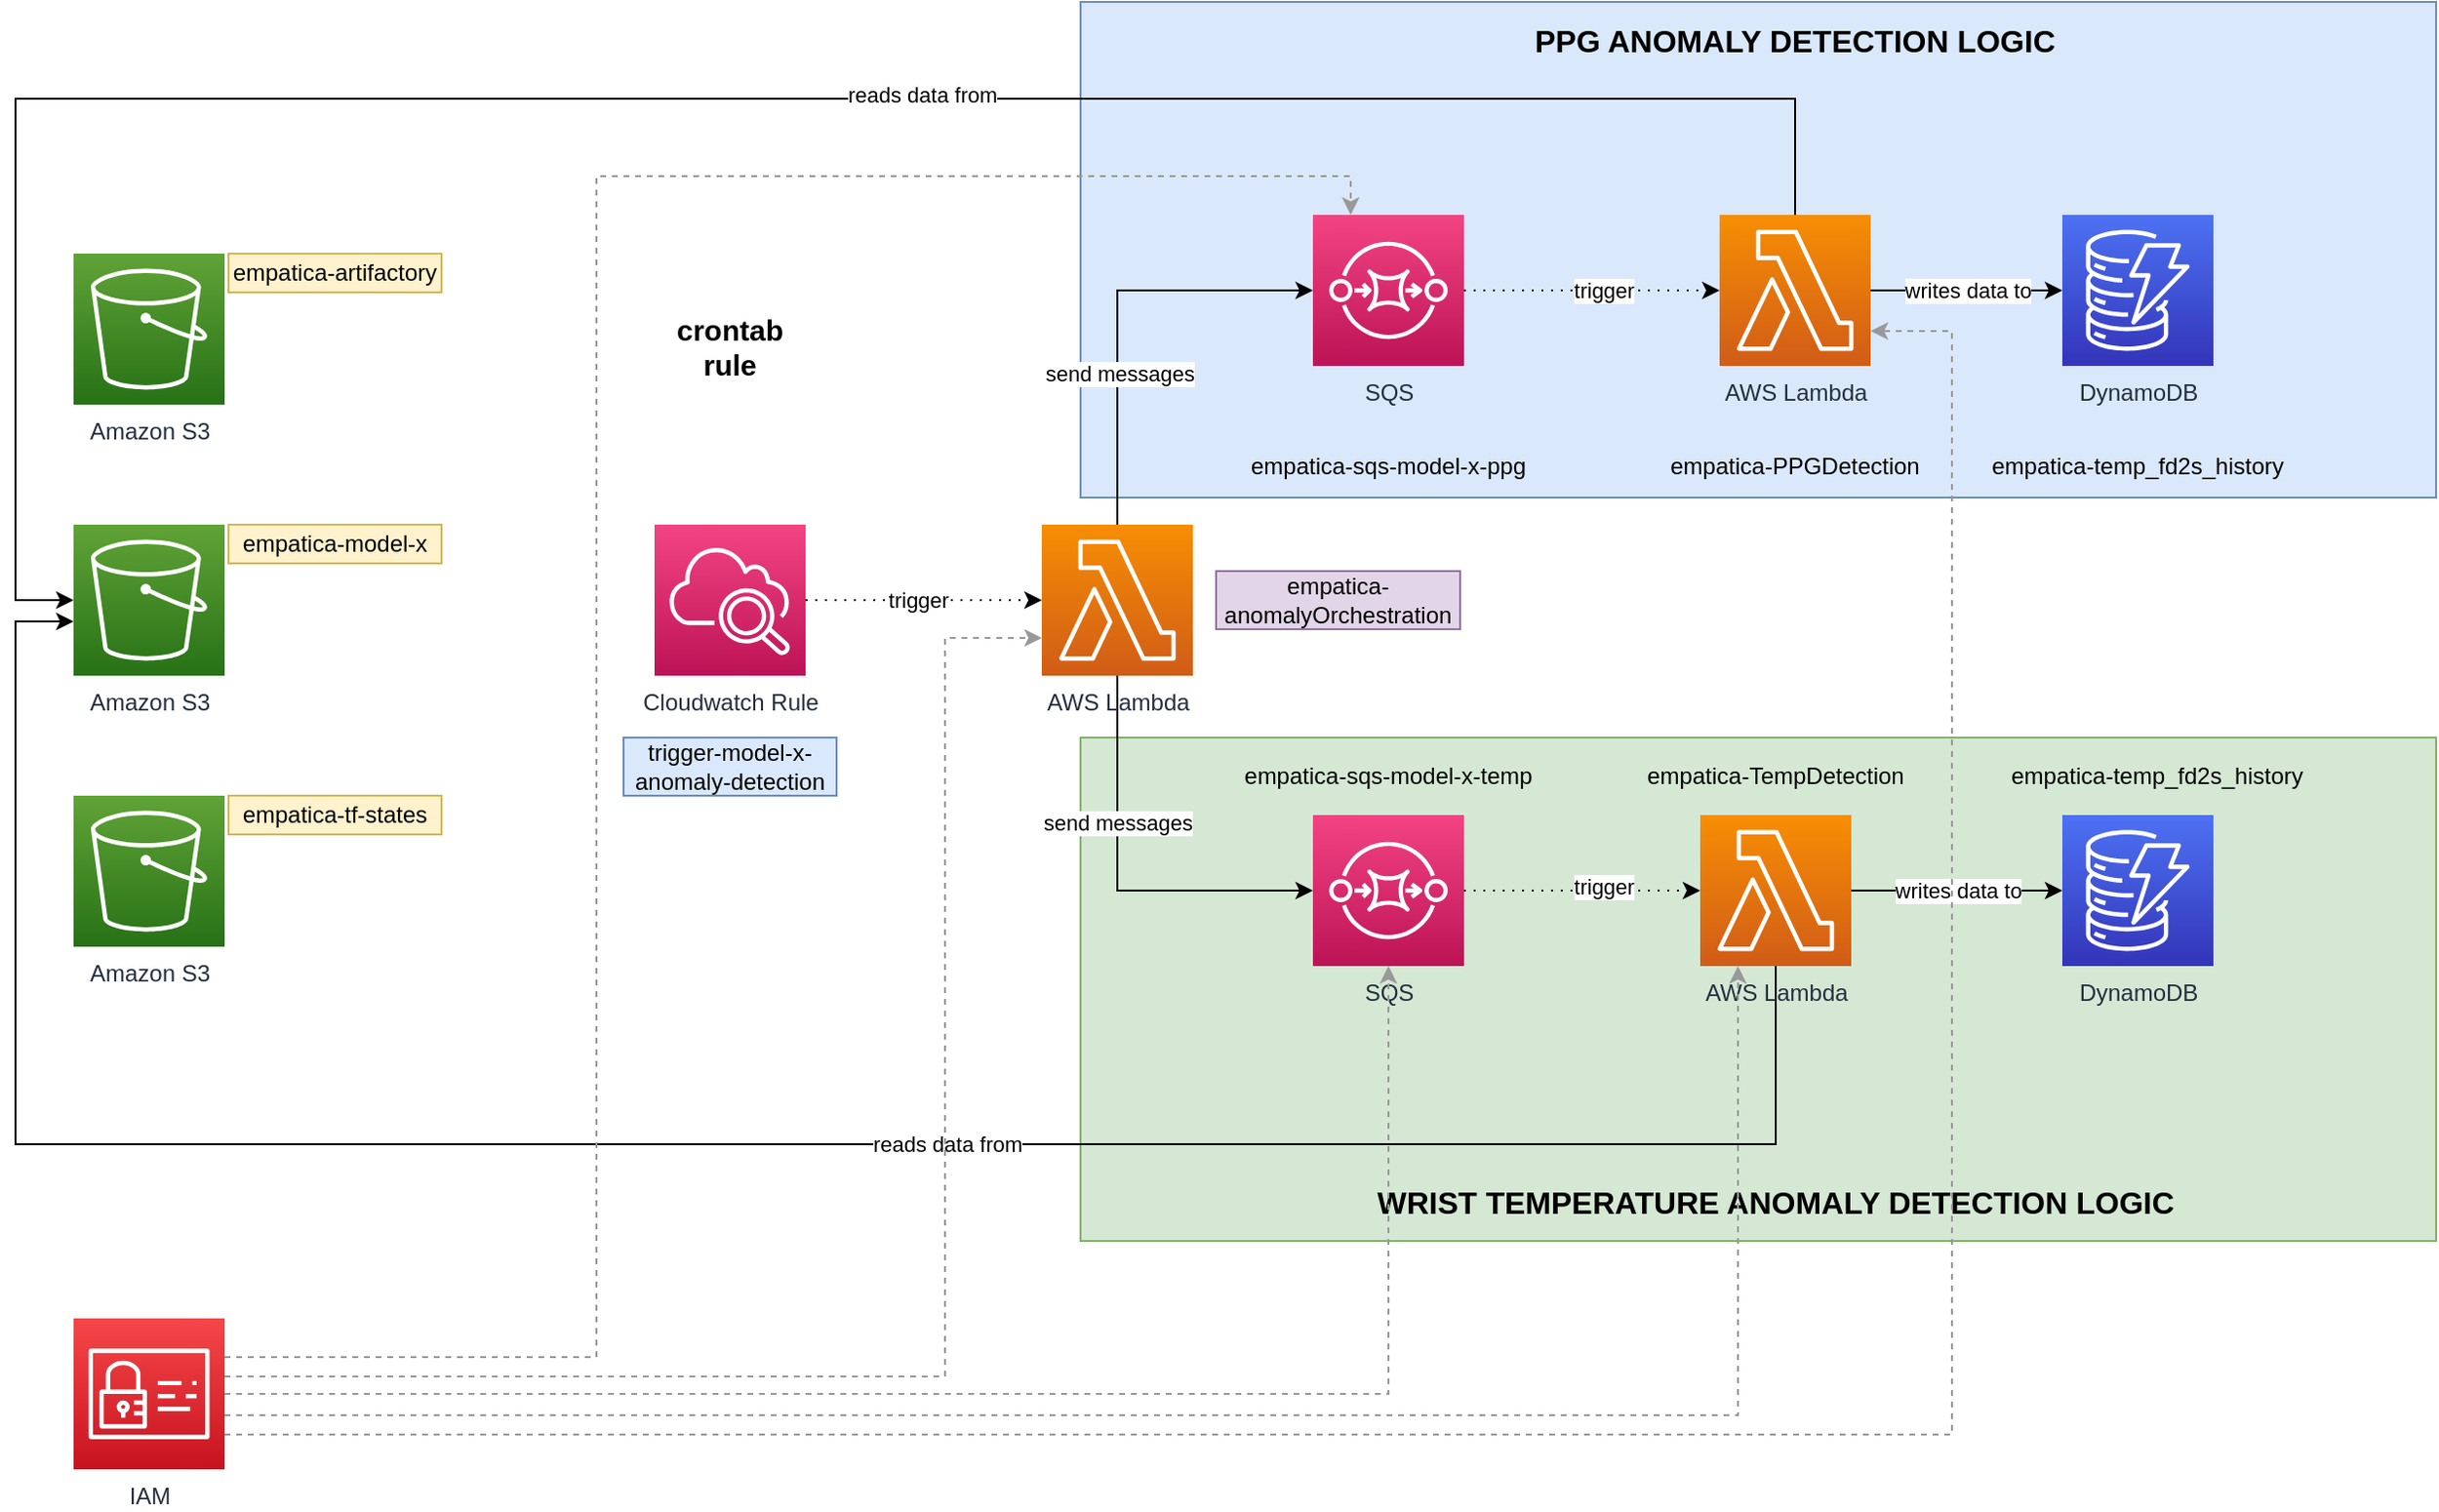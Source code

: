 <mxfile version="14.5.4" type="device"><diagram id="Ht1M8jgEwFfnCIfOTk4-" name="Page-1"><mxGraphModel dx="2037" dy="1928" grid="1" gridSize="10" guides="1" tooltips="1" connect="1" arrows="1" fold="1" page="1" pageScale="1" pageWidth="1169" pageHeight="827" math="0" shadow="0"><root><mxCell id="0"/><mxCell id="1" parent="0"/><mxCell id="kWenAx9lT0Pu7ViTgbuF-53" value="" style="rounded=0;whiteSpace=wrap;html=1;fontSize=11;fillColor=#dae8fc;strokeColor=#6c8ebf;" vertex="1" parent="1"><mxGeometry x="680" y="-10" width="700" height="256" as="geometry"/></mxCell><mxCell id="kWenAx9lT0Pu7ViTgbuF-51" value="" style="rounded=0;whiteSpace=wrap;html=1;fontSize=11;fillColor=#d5e8d4;strokeColor=#82b366;" vertex="1" parent="1"><mxGeometry x="680" y="370" width="700" height="260" as="geometry"/></mxCell><mxCell id="kWenAx9lT0Pu7ViTgbuF-36" style="edgeStyle=orthogonalEdgeStyle;rounded=0;orthogonalLoop=1;jettySize=auto;html=1;fontSize=11;" edge="1" parent="1" source="kWenAx9lT0Pu7ViTgbuF-25" target="kWenAx9lT0Pu7ViTgbuF-1"><mxGeometry relative="1" as="geometry"><Array as="points"><mxPoint x="1049" y="40"/><mxPoint x="130" y="40"/><mxPoint x="130" y="299"/></Array></mxGeometry></mxCell><mxCell id="kWenAx9lT0Pu7ViTgbuF-38" value="reads data from" style="edgeLabel;html=1;align=center;verticalAlign=middle;resizable=0;points=[];fontSize=11;" vertex="1" connectable="0" parent="kWenAx9lT0Pu7ViTgbuF-36"><mxGeometry x="-0.194" y="-2" relative="1" as="geometry"><mxPoint as="offset"/></mxGeometry></mxCell><mxCell id="UEzPUAAOIrF-is8g5C7q-116" value="Amazon S3" style="outlineConnect=0;fontColor=#232F3E;gradientColor=#60A337;gradientDirection=north;fillColor=#277116;strokeColor=#ffffff;dashed=0;verticalLabelPosition=bottom;verticalAlign=top;align=center;html=1;fontSize=12;fontStyle=0;aspect=fixed;shape=mxgraph.aws4.resourceIcon;resIcon=mxgraph.aws4.s3;labelBackgroundColor=#ffffff;" parent="1" vertex="1"><mxGeometry x="160.0" y="120" width="78" height="78" as="geometry"/></mxCell><mxCell id="kWenAx9lT0Pu7ViTgbuF-1" value="Amazon S3" style="outlineConnect=0;fontColor=#232F3E;gradientColor=#60A337;gradientDirection=north;fillColor=#277116;strokeColor=#ffffff;dashed=0;verticalLabelPosition=bottom;verticalAlign=top;align=center;html=1;fontSize=12;fontStyle=0;aspect=fixed;shape=mxgraph.aws4.resourceIcon;resIcon=mxgraph.aws4.s3;labelBackgroundColor=#ffffff;" vertex="1" parent="1"><mxGeometry x="160.0" y="260" width="78" height="78" as="geometry"/></mxCell><mxCell id="kWenAx9lT0Pu7ViTgbuF-2" value="Amazon S3" style="outlineConnect=0;fontColor=#232F3E;gradientColor=#60A337;gradientDirection=north;fillColor=#277116;strokeColor=#ffffff;dashed=0;verticalLabelPosition=bottom;verticalAlign=top;align=center;html=1;fontSize=12;fontStyle=0;aspect=fixed;shape=mxgraph.aws4.resourceIcon;resIcon=mxgraph.aws4.s3;labelBackgroundColor=#ffffff;" vertex="1" parent="1"><mxGeometry x="160.0" y="400" width="78" height="78" as="geometry"/></mxCell><mxCell id="kWenAx9lT0Pu7ViTgbuF-3" value="empatica-artifactory" style="text;html=1;strokeColor=#d6b656;fillColor=#fff2cc;align=center;verticalAlign=middle;whiteSpace=wrap;rounded=0;" vertex="1" parent="1"><mxGeometry x="240" y="120" width="110" height="20" as="geometry"/></mxCell><mxCell id="kWenAx9lT0Pu7ViTgbuF-5" value="empatica-model-x" style="text;html=1;strokeColor=#d6b656;fillColor=#fff2cc;align=center;verticalAlign=middle;whiteSpace=wrap;rounded=0;" vertex="1" parent="1"><mxGeometry x="240" y="260" width="110" height="20" as="geometry"/></mxCell><mxCell id="kWenAx9lT0Pu7ViTgbuF-6" value="empatica-tf-states" style="text;html=1;strokeColor=#d6b656;fillColor=#fff2cc;align=center;verticalAlign=middle;whiteSpace=wrap;rounded=0;" vertex="1" parent="1"><mxGeometry x="240" y="400" width="110" height="20" as="geometry"/></mxCell><mxCell id="kWenAx9lT0Pu7ViTgbuF-13" style="edgeStyle=orthogonalEdgeStyle;rounded=0;orthogonalLoop=1;jettySize=auto;html=1;entryX=0;entryY=0.5;entryDx=0;entryDy=0;entryPerimeter=0;dashed=1;dashPattern=1 4;" edge="1" parent="1" source="kWenAx9lT0Pu7ViTgbuF-7" target="kWenAx9lT0Pu7ViTgbuF-11"><mxGeometry relative="1" as="geometry"/></mxCell><mxCell id="kWenAx9lT0Pu7ViTgbuF-14" value="trigger" style="edgeLabel;html=1;align=center;verticalAlign=middle;resizable=0;points=[];" vertex="1" connectable="0" parent="kWenAx9lT0Pu7ViTgbuF-13"><mxGeometry x="-0.046" y="-2" relative="1" as="geometry"><mxPoint y="-2" as="offset"/></mxGeometry></mxCell><mxCell id="kWenAx9lT0Pu7ViTgbuF-7" value="Cloudwatch Rule" style="points=[[0,0,0],[0.25,0,0],[0.5,0,0],[0.75,0,0],[1,0,0],[0,1,0],[0.25,1,0],[0.5,1,0],[0.75,1,0],[1,1,0],[0,0.25,0],[0,0.5,0],[0,0.75,0],[1,0.25,0],[1,0.5,0],[1,0.75,0]];points=[[0,0,0],[0.25,0,0],[0.5,0,0],[0.75,0,0],[1,0,0],[0,1,0],[0.25,1,0],[0.5,1,0],[0.75,1,0],[1,1,0],[0,0.25,0],[0,0.5,0],[0,0.75,0],[1,0.25,0],[1,0.5,0],[1,0.75,0]];outlineConnect=0;fontColor=#232F3E;gradientColor=#F34482;gradientDirection=north;fillColor=#BC1356;strokeColor=#ffffff;dashed=0;verticalLabelPosition=bottom;verticalAlign=top;align=center;html=1;fontSize=12;fontStyle=0;aspect=fixed;shape=mxgraph.aws4.resourceIcon;resIcon=mxgraph.aws4.cloudwatch_2;" vertex="1" parent="1"><mxGeometry x="460" y="260" width="78" height="78" as="geometry"/></mxCell><mxCell id="kWenAx9lT0Pu7ViTgbuF-8" value="" style="shape=image;html=1;verticalAlign=top;verticalLabelPosition=bottom;labelBackgroundColor=#ffffff;imageAspect=0;aspect=fixed;image=https://cdn1.iconfinder.com/data/icons/Futurosoft%20Icons%200.5.2/128x128/apps/clock.png" vertex="1" parent="1"><mxGeometry x="475.5" y="198" width="47" height="47" as="geometry"/></mxCell><mxCell id="kWenAx9lT0Pu7ViTgbuF-9" value="trigger-model-x-anomaly-detection" style="text;html=1;strokeColor=#6c8ebf;fillColor=#dae8fc;align=center;verticalAlign=middle;whiteSpace=wrap;rounded=0;" vertex="1" parent="1"><mxGeometry x="444" y="370" width="110" height="30" as="geometry"/></mxCell><mxCell id="kWenAx9lT0Pu7ViTgbuF-10" value="crontab rule" style="text;html=1;strokeColor=none;fillColor=none;align=center;verticalAlign=middle;whiteSpace=wrap;rounded=0;fontSize=15;fontStyle=1" vertex="1" parent="1"><mxGeometry x="469" y="158" width="60" height="20" as="geometry"/></mxCell><mxCell id="kWenAx9lT0Pu7ViTgbuF-16" style="edgeStyle=orthogonalEdgeStyle;rounded=0;orthogonalLoop=1;jettySize=auto;html=1;entryX=0;entryY=0.5;entryDx=0;entryDy=0;entryPerimeter=0;" edge="1" parent="1" source="kWenAx9lT0Pu7ViTgbuF-11" target="kWenAx9lT0Pu7ViTgbuF-15"><mxGeometry relative="1" as="geometry"><Array as="points"><mxPoint x="699" y="139"/></Array></mxGeometry></mxCell><mxCell id="kWenAx9lT0Pu7ViTgbuF-17" value="send messages" style="edgeLabel;html=1;align=center;verticalAlign=middle;resizable=0;points=[];" vertex="1" connectable="0" parent="kWenAx9lT0Pu7ViTgbuF-16"><mxGeometry x="-0.297" y="-1" relative="1" as="geometry"><mxPoint as="offset"/></mxGeometry></mxCell><mxCell id="kWenAx9lT0Pu7ViTgbuF-20" style="edgeStyle=orthogonalEdgeStyle;rounded=0;orthogonalLoop=1;jettySize=auto;html=1;" edge="1" parent="1" source="kWenAx9lT0Pu7ViTgbuF-11" target="kWenAx9lT0Pu7ViTgbuF-19"><mxGeometry relative="1" as="geometry"><Array as="points"><mxPoint x="699" y="449"/></Array></mxGeometry></mxCell><mxCell id="kWenAx9lT0Pu7ViTgbuF-22" value="send messages" style="edgeLabel;html=1;align=center;verticalAlign=middle;resizable=0;points=[];" vertex="1" connectable="0" parent="kWenAx9lT0Pu7ViTgbuF-20"><mxGeometry x="-0.283" relative="1" as="geometry"><mxPoint as="offset"/></mxGeometry></mxCell><mxCell id="kWenAx9lT0Pu7ViTgbuF-11" value="AWS Lambda" style="points=[[0,0,0],[0.25,0,0],[0.5,0,0],[0.75,0,0],[1,0,0],[0,1,0],[0.25,1,0],[0.5,1,0],[0.75,1,0],[1,1,0],[0,0.25,0],[0,0.5,0],[0,0.75,0],[1,0.25,0],[1,0.5,0],[1,0.75,0]];outlineConnect=0;fontColor=#232F3E;gradientColor=#F78E04;gradientDirection=north;fillColor=#D05C17;strokeColor=#ffffff;dashed=0;verticalLabelPosition=bottom;verticalAlign=top;align=center;html=1;fontSize=12;fontStyle=0;aspect=fixed;shape=mxgraph.aws4.resourceIcon;resIcon=mxgraph.aws4.lambda;" vertex="1" parent="1"><mxGeometry x="660" y="260" width="78" height="78" as="geometry"/></mxCell><mxCell id="kWenAx9lT0Pu7ViTgbuF-12" value="empatica-anomalyOrchestration" style="text;html=1;strokeColor=#9673a6;fillColor=#e1d5e7;align=center;verticalAlign=middle;whiteSpace=wrap;rounded=0;" vertex="1" parent="1"><mxGeometry x="750" y="284" width="126" height="30" as="geometry"/></mxCell><mxCell id="kWenAx9lT0Pu7ViTgbuF-27" style="edgeStyle=orthogonalEdgeStyle;rounded=0;orthogonalLoop=1;jettySize=auto;html=1;entryX=0;entryY=0.5;entryDx=0;entryDy=0;entryPerimeter=0;fontSize=11;dashed=1;dashPattern=1 4;" edge="1" parent="1" source="kWenAx9lT0Pu7ViTgbuF-15" target="kWenAx9lT0Pu7ViTgbuF-25"><mxGeometry relative="1" as="geometry"/></mxCell><mxCell id="kWenAx9lT0Pu7ViTgbuF-28" value="trigger" style="edgeLabel;html=1;align=center;verticalAlign=middle;resizable=0;points=[];fontSize=11;" vertex="1" connectable="0" parent="kWenAx9lT0Pu7ViTgbuF-27"><mxGeometry x="0.197" y="-2" relative="1" as="geometry"><mxPoint x="-7" y="-2" as="offset"/></mxGeometry></mxCell><mxCell id="kWenAx9lT0Pu7ViTgbuF-15" value="SQS" style="points=[[0,0,0],[0.25,0,0],[0.5,0,0],[0.75,0,0],[1,0,0],[0,1,0],[0.25,1,0],[0.5,1,0],[0.75,1,0],[1,1,0],[0,0.25,0],[0,0.5,0],[0,0.75,0],[1,0.25,0],[1,0.5,0],[1,0.75,0]];outlineConnect=0;fontColor=#232F3E;gradientColor=#F34482;gradientDirection=north;fillColor=#BC1356;strokeColor=#ffffff;dashed=0;verticalLabelPosition=bottom;verticalAlign=top;align=center;html=1;fontSize=12;fontStyle=0;aspect=fixed;shape=mxgraph.aws4.resourceIcon;resIcon=mxgraph.aws4.sqs;" vertex="1" parent="1"><mxGeometry x="800" y="100" width="78" height="78" as="geometry"/></mxCell><mxCell id="kWenAx9lT0Pu7ViTgbuF-18" value="empatica-sqs-model-x-ppg" style="text;html=1;align=center;verticalAlign=middle;whiteSpace=wrap;rounded=0;" vertex="1" parent="1"><mxGeometry x="761" y="220" width="156" height="20" as="geometry"/></mxCell><mxCell id="kWenAx9lT0Pu7ViTgbuF-29" style="edgeStyle=orthogonalEdgeStyle;rounded=0;orthogonalLoop=1;jettySize=auto;html=1;entryX=0;entryY=0.5;entryDx=0;entryDy=0;entryPerimeter=0;fontSize=11;dashed=1;dashPattern=1 4;" edge="1" parent="1" source="kWenAx9lT0Pu7ViTgbuF-19" target="kWenAx9lT0Pu7ViTgbuF-26"><mxGeometry relative="1" as="geometry"/></mxCell><mxCell id="kWenAx9lT0Pu7ViTgbuF-30" value="trigger" style="edgeLabel;html=1;align=center;verticalAlign=middle;resizable=0;points=[];fontSize=11;" vertex="1" connectable="0" parent="kWenAx9lT0Pu7ViTgbuF-29"><mxGeometry x="0.18" y="2" relative="1" as="geometry"><mxPoint as="offset"/></mxGeometry></mxCell><mxCell id="kWenAx9lT0Pu7ViTgbuF-19" value="SQS" style="points=[[0,0,0],[0.25,0,0],[0.5,0,0],[0.75,0,0],[1,0,0],[0,1,0],[0.25,1,0],[0.5,1,0],[0.75,1,0],[1,1,0],[0,0.25,0],[0,0.5,0],[0,0.75,0],[1,0.25,0],[1,0.5,0],[1,0.75,0]];outlineConnect=0;fontColor=#232F3E;gradientColor=#F34482;gradientDirection=north;fillColor=#BC1356;strokeColor=#ffffff;dashed=0;verticalLabelPosition=bottom;verticalAlign=top;align=center;html=1;fontSize=12;fontStyle=0;aspect=fixed;shape=mxgraph.aws4.resourceIcon;resIcon=mxgraph.aws4.sqs;" vertex="1" parent="1"><mxGeometry x="800" y="410" width="78" height="78" as="geometry"/></mxCell><mxCell id="kWenAx9lT0Pu7ViTgbuF-21" value="empatica-sqs-model-x-temp" style="text;html=1;align=center;verticalAlign=middle;whiteSpace=wrap;rounded=0;" vertex="1" parent="1"><mxGeometry x="761" y="380" width="156" height="20" as="geometry"/></mxCell><mxCell id="kWenAx9lT0Pu7ViTgbuF-46" value="writes data to" style="edgeStyle=orthogonalEdgeStyle;rounded=0;orthogonalLoop=1;jettySize=auto;html=1;entryX=0;entryY=0.5;entryDx=0;entryDy=0;entryPerimeter=0;fontSize=11;" edge="1" parent="1" source="kWenAx9lT0Pu7ViTgbuF-25" target="kWenAx9lT0Pu7ViTgbuF-39"><mxGeometry relative="1" as="geometry"/></mxCell><mxCell id="kWenAx9lT0Pu7ViTgbuF-25" value="AWS Lambda" style="points=[[0,0,0],[0.25,0,0],[0.5,0,0],[0.75,0,0],[1,0,0],[0,1,0],[0.25,1,0],[0.5,1,0],[0.75,1,0],[1,1,0],[0,0.25,0],[0,0.5,0],[0,0.75,0],[1,0.25,0],[1,0.5,0],[1,0.75,0]];outlineConnect=0;fontColor=#232F3E;gradientColor=#F78E04;gradientDirection=north;fillColor=#D05C17;strokeColor=#ffffff;dashed=0;verticalLabelPosition=bottom;verticalAlign=top;align=center;html=1;fontSize=12;fontStyle=0;aspect=fixed;shape=mxgraph.aws4.resourceIcon;resIcon=mxgraph.aws4.lambda;" vertex="1" parent="1"><mxGeometry x="1010" y="100" width="78" height="78" as="geometry"/></mxCell><mxCell id="kWenAx9lT0Pu7ViTgbuF-34" style="edgeStyle=orthogonalEdgeStyle;rounded=0;orthogonalLoop=1;jettySize=auto;html=1;fontSize=11;" edge="1" parent="1" source="kWenAx9lT0Pu7ViTgbuF-26" target="kWenAx9lT0Pu7ViTgbuF-1"><mxGeometry relative="1" as="geometry"><Array as="points"><mxPoint x="1039" y="580"/><mxPoint x="130" y="580"/><mxPoint x="130" y="310"/></Array></mxGeometry></mxCell><mxCell id="kWenAx9lT0Pu7ViTgbuF-35" value="reads data from" style="edgeLabel;html=1;align=center;verticalAlign=middle;resizable=0;points=[];fontSize=11;" vertex="1" connectable="0" parent="kWenAx9lT0Pu7ViTgbuF-34"><mxGeometry x="0.068" relative="1" as="geometry"><mxPoint x="174" as="offset"/></mxGeometry></mxCell><mxCell id="kWenAx9lT0Pu7ViTgbuF-49" value="writes data to" style="edgeStyle=orthogonalEdgeStyle;rounded=0;orthogonalLoop=1;jettySize=auto;html=1;fontSize=11;" edge="1" parent="1" source="kWenAx9lT0Pu7ViTgbuF-26" target="kWenAx9lT0Pu7ViTgbuF-48"><mxGeometry relative="1" as="geometry"/></mxCell><mxCell id="kWenAx9lT0Pu7ViTgbuF-26" value="AWS Lambda" style="points=[[0,0,0],[0.25,0,0],[0.5,0,0],[0.75,0,0],[1,0,0],[0,1,0],[0.25,1,0],[0.5,1,0],[0.75,1,0],[1,1,0],[0,0.25,0],[0,0.5,0],[0,0.75,0],[1,0.25,0],[1,0.5,0],[1,0.75,0]];outlineConnect=0;fontColor=#232F3E;gradientColor=#F78E04;gradientDirection=north;fillColor=#D05C17;strokeColor=#ffffff;dashed=0;verticalLabelPosition=bottom;verticalAlign=top;align=center;html=1;fontSize=12;fontStyle=0;aspect=fixed;shape=mxgraph.aws4.resourceIcon;resIcon=mxgraph.aws4.lambda;" vertex="1" parent="1"><mxGeometry x="1000" y="410" width="78" height="78" as="geometry"/></mxCell><mxCell id="kWenAx9lT0Pu7ViTgbuF-31" value="empatica-PPGDetection" style="text;html=1;align=center;verticalAlign=middle;whiteSpace=wrap;rounded=0;fillColor=none;" vertex="1" parent="1"><mxGeometry x="973" y="220" width="152" height="20" as="geometry"/></mxCell><mxCell id="kWenAx9lT0Pu7ViTgbuF-33" value="empatica-TempDetection" style="text;html=1;align=center;verticalAlign=middle;whiteSpace=wrap;rounded=0;" vertex="1" parent="1"><mxGeometry x="963" y="380" width="152" height="20" as="geometry"/></mxCell><mxCell id="kWenAx9lT0Pu7ViTgbuF-39" value="DynamoDB" style="points=[[0,0,0],[0.25,0,0],[0.5,0,0],[0.75,0,0],[1,0,0],[0,1,0],[0.25,1,0],[0.5,1,0],[0.75,1,0],[1,1,0],[0,0.25,0],[0,0.5,0],[0,0.75,0],[1,0.25,0],[1,0.5,0],[1,0.75,0]];outlineConnect=0;fontColor=#232F3E;gradientColor=#4D72F3;gradientDirection=north;fillColor=#3334B9;strokeColor=#ffffff;dashed=0;verticalLabelPosition=bottom;verticalAlign=top;align=center;html=1;fontSize=12;fontStyle=0;aspect=fixed;shape=mxgraph.aws4.resourceIcon;resIcon=mxgraph.aws4.dynamodb;" vertex="1" parent="1"><mxGeometry x="1187" y="100" width="78" height="78" as="geometry"/></mxCell><mxCell id="kWenAx9lT0Pu7ViTgbuF-47" value="empatica-temp_fd2s_history" style="text;html=1;align=center;verticalAlign=middle;whiteSpace=wrap;rounded=0;" vertex="1" parent="1"><mxGeometry x="1136" y="220" width="180" height="20" as="geometry"/></mxCell><mxCell id="kWenAx9lT0Pu7ViTgbuF-48" value="DynamoDB" style="points=[[0,0,0],[0.25,0,0],[0.5,0,0],[0.75,0,0],[1,0,0],[0,1,0],[0.25,1,0],[0.5,1,0],[0.75,1,0],[1,1,0],[0,0.25,0],[0,0.5,0],[0,0.75,0],[1,0.25,0],[1,0.5,0],[1,0.75,0]];outlineConnect=0;fontColor=#232F3E;gradientColor=#4D72F3;gradientDirection=north;fillColor=#3334B9;strokeColor=#ffffff;dashed=0;verticalLabelPosition=bottom;verticalAlign=top;align=center;html=1;fontSize=12;fontStyle=0;aspect=fixed;shape=mxgraph.aws4.resourceIcon;resIcon=mxgraph.aws4.dynamodb;" vertex="1" parent="1"><mxGeometry x="1187" y="410" width="78" height="78" as="geometry"/></mxCell><mxCell id="kWenAx9lT0Pu7ViTgbuF-50" value="empatica-temp_fd2s_history" style="text;html=1;align=center;verticalAlign=middle;whiteSpace=wrap;rounded=0;" vertex="1" parent="1"><mxGeometry x="1146" y="380" width="180" height="20" as="geometry"/></mxCell><mxCell id="kWenAx9lT0Pu7ViTgbuF-52" value="WRIST TEMPERATURE ANOMALY DETECTION LOGIC" style="text;html=1;strokeColor=none;fillColor=none;align=center;verticalAlign=middle;whiteSpace=wrap;rounded=0;fontSize=16;fontStyle=1" vertex="1" parent="1"><mxGeometry x="824" y="600" width="430" height="20" as="geometry"/></mxCell><mxCell id="kWenAx9lT0Pu7ViTgbuF-54" value="PPG ANOMALY DETECTION LOGIC" style="text;html=1;strokeColor=none;fillColor=none;align=center;verticalAlign=middle;whiteSpace=wrap;rounded=0;fontSize=16;fontStyle=1" vertex="1" parent="1"><mxGeometry x="834" width="430" height="20" as="geometry"/></mxCell><mxCell id="kWenAx9lT0Pu7ViTgbuF-56" style="edgeStyle=orthogonalEdgeStyle;rounded=0;orthogonalLoop=1;jettySize=auto;html=1;entryX=0.25;entryY=1;entryDx=0;entryDy=0;entryPerimeter=0;fontSize=16;dashed=1;strokeColor=#999999;" edge="1" parent="1" source="kWenAx9lT0Pu7ViTgbuF-55" target="kWenAx9lT0Pu7ViTgbuF-26"><mxGeometry relative="1" as="geometry"><Array as="points"><mxPoint x="1019" y="720"/></Array></mxGeometry></mxCell><mxCell id="kWenAx9lT0Pu7ViTgbuF-58" style="edgeStyle=orthogonalEdgeStyle;rounded=0;orthogonalLoop=1;jettySize=auto;html=1;dashed=1;fontSize=16;strokeColor=#999999;" edge="1" parent="1" source="kWenAx9lT0Pu7ViTgbuF-55" target="kWenAx9lT0Pu7ViTgbuF-25"><mxGeometry relative="1" as="geometry"><Array as="points"><mxPoint x="1130" y="730"/><mxPoint x="1130" y="160"/></Array></mxGeometry></mxCell><mxCell id="kWenAx9lT0Pu7ViTgbuF-59" style="edgeStyle=orthogonalEdgeStyle;rounded=0;orthogonalLoop=1;jettySize=auto;html=1;dashed=1;fontSize=16;entryX=0;entryY=0.75;entryDx=0;entryDy=0;entryPerimeter=0;strokeColor=#999999;" edge="1" parent="1" source="kWenAx9lT0Pu7ViTgbuF-55" target="kWenAx9lT0Pu7ViTgbuF-11"><mxGeometry relative="1" as="geometry"><Array as="points"><mxPoint x="610" y="700"/><mxPoint x="610" y="319"/></Array></mxGeometry></mxCell><mxCell id="kWenAx9lT0Pu7ViTgbuF-60" style="edgeStyle=orthogonalEdgeStyle;rounded=0;orthogonalLoop=1;jettySize=auto;html=1;dashed=1;fontSize=16;strokeColor=#999999;" edge="1" parent="1" source="kWenAx9lT0Pu7ViTgbuF-55" target="kWenAx9lT0Pu7ViTgbuF-19"><mxGeometry relative="1" as="geometry"/></mxCell><mxCell id="kWenAx9lT0Pu7ViTgbuF-61" style="edgeStyle=orthogonalEdgeStyle;rounded=0;orthogonalLoop=1;jettySize=auto;html=1;entryX=0.25;entryY=0;entryDx=0;entryDy=0;entryPerimeter=0;dashed=1;strokeColor=#999999;fontSize=16;" edge="1" parent="1" source="kWenAx9lT0Pu7ViTgbuF-55" target="kWenAx9lT0Pu7ViTgbuF-15"><mxGeometry relative="1" as="geometry"><Array as="points"><mxPoint x="430" y="690"/><mxPoint x="430" y="80"/><mxPoint x="820" y="80"/></Array></mxGeometry></mxCell><mxCell id="kWenAx9lT0Pu7ViTgbuF-55" value="IAM" style="points=[[0,0,0],[0.25,0,0],[0.5,0,0],[0.75,0,0],[1,0,0],[0,1,0],[0.25,1,0],[0.5,1,0],[0.75,1,0],[1,1,0],[0,0.25,0],[0,0.5,0],[0,0.75,0],[1,0.25,0],[1,0.5,0],[1,0.75,0]];outlineConnect=0;fontColor=#232F3E;gradientColor=#F54749;gradientDirection=north;fillColor=#C7131F;strokeColor=#ffffff;dashed=0;verticalLabelPosition=bottom;verticalAlign=top;align=center;html=1;fontSize=12;fontStyle=0;aspect=fixed;shape=mxgraph.aws4.resourceIcon;resIcon=mxgraph.aws4.identity_and_access_management;" vertex="1" parent="1"><mxGeometry x="160" y="670" width="78" height="78" as="geometry"/></mxCell></root></mxGraphModel></diagram></mxfile>